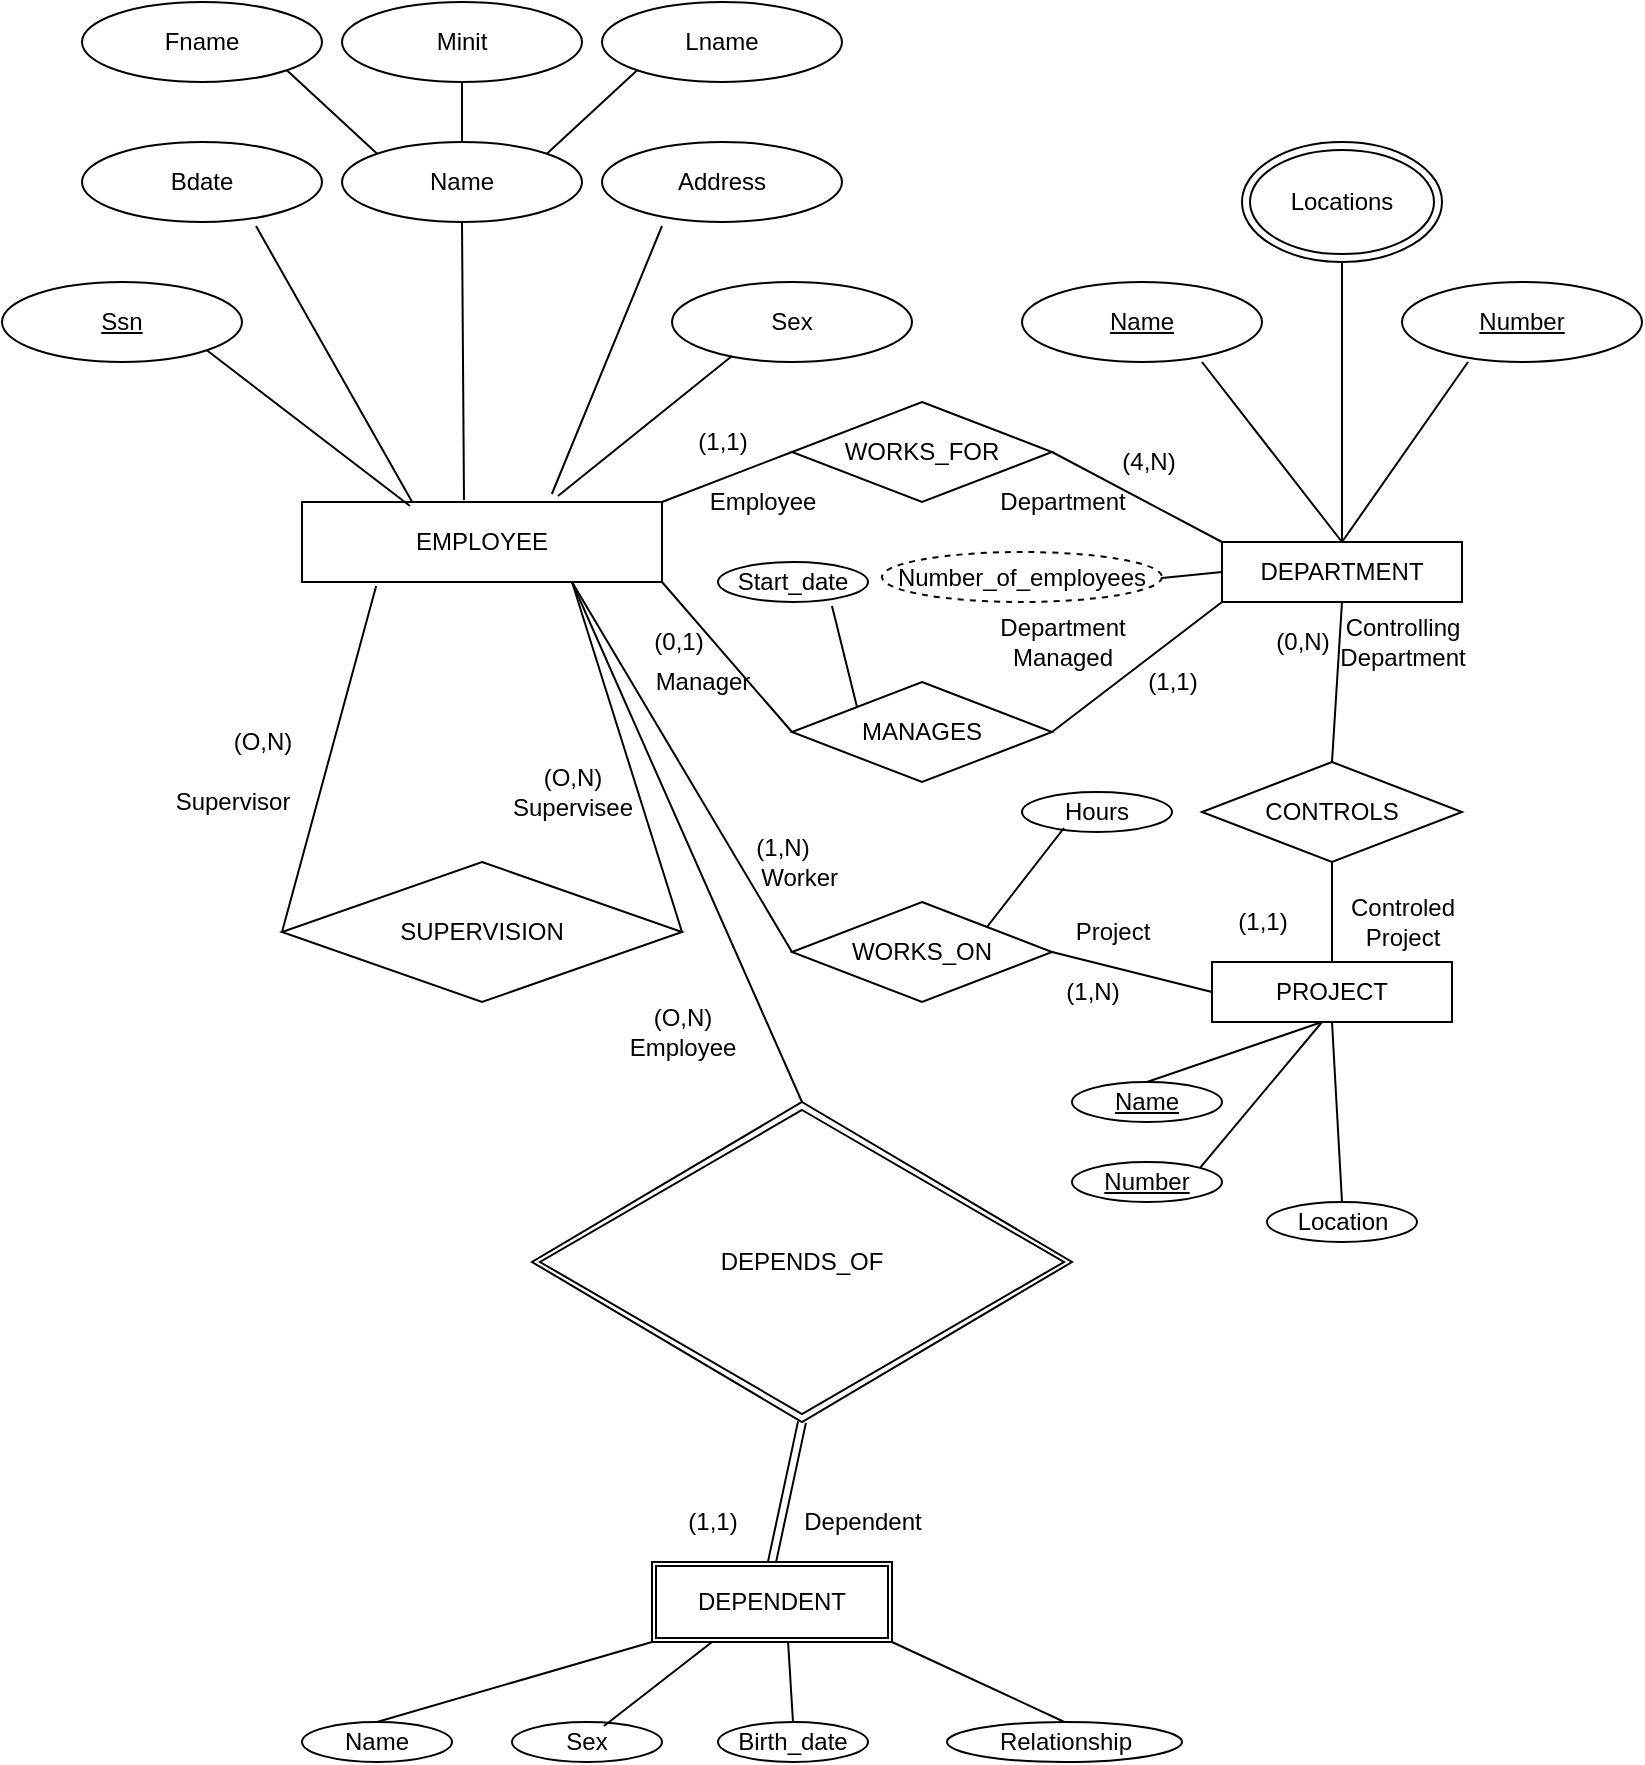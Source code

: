 <mxfile version="13.8.5" type="github">
  <diagram id="F_BEhLT4oKOZ831gFgLm" name="Page-1">
    <mxGraphModel dx="619" dy="715" grid="1" gridSize="10" guides="1" tooltips="1" connect="1" arrows="1" fold="1" page="1" pageScale="1" pageWidth="850" pageHeight="1100" math="0" shadow="0">
      <root>
        <mxCell id="0" />
        <mxCell id="1" parent="0" />
        <mxCell id="HosS5gP8n9v2VMugwRI7-6" value="EMPLOYEE" style="rounded=0;whiteSpace=wrap;html=1;" vertex="1" parent="1">
          <mxGeometry x="180" y="310" width="180" height="40" as="geometry" />
        </mxCell>
        <mxCell id="HosS5gP8n9v2VMugwRI7-9" value="SUPERVISION" style="rhombus;whiteSpace=wrap;html=1;" vertex="1" parent="1">
          <mxGeometry x="170" y="490" width="200" height="70" as="geometry" />
        </mxCell>
        <mxCell id="HosS5gP8n9v2VMugwRI7-12" value="" style="endArrow=none;html=1;exitX=0;exitY=0.5;exitDx=0;exitDy=0;entryX=0.206;entryY=1.05;entryDx=0;entryDy=0;entryPerimeter=0;" edge="1" parent="1" source="HosS5gP8n9v2VMugwRI7-9" target="HosS5gP8n9v2VMugwRI7-6">
          <mxGeometry width="50" height="50" relative="1" as="geometry">
            <mxPoint x="220" y="350" as="sourcePoint" />
            <mxPoint x="270" y="300" as="targetPoint" />
          </mxGeometry>
        </mxCell>
        <mxCell id="HosS5gP8n9v2VMugwRI7-14" value="" style="endArrow=none;html=1;" edge="1" parent="1">
          <mxGeometry width="50" height="50" relative="1" as="geometry">
            <mxPoint x="220" y="350" as="sourcePoint" />
            <mxPoint x="315" y="350" as="targetPoint" />
          </mxGeometry>
        </mxCell>
        <mxCell id="HosS5gP8n9v2VMugwRI7-16" value="" style="endArrow=none;html=1;entryX=1;entryY=0.5;entryDx=0;entryDy=0;exitX=0.75;exitY=1;exitDx=0;exitDy=0;" edge="1" parent="1" source="HosS5gP8n9v2VMugwRI7-6" target="HosS5gP8n9v2VMugwRI7-9">
          <mxGeometry width="50" height="50" relative="1" as="geometry">
            <mxPoint x="310" y="360" as="sourcePoint" />
            <mxPoint x="350" y="420" as="targetPoint" />
          </mxGeometry>
        </mxCell>
        <mxCell id="HosS5gP8n9v2VMugwRI7-17" value="Fname" style="ellipse;whiteSpace=wrap;html=1;" vertex="1" parent="1">
          <mxGeometry x="70" y="60" width="120" height="40" as="geometry" />
        </mxCell>
        <mxCell id="HosS5gP8n9v2VMugwRI7-19" value="Minit" style="ellipse;whiteSpace=wrap;html=1;" vertex="1" parent="1">
          <mxGeometry x="200" y="60" width="120" height="40" as="geometry" />
        </mxCell>
        <mxCell id="HosS5gP8n9v2VMugwRI7-20" value="Lname" style="ellipse;whiteSpace=wrap;html=1;" vertex="1" parent="1">
          <mxGeometry x="330" y="60" width="120" height="40" as="geometry" />
        </mxCell>
        <mxCell id="HosS5gP8n9v2VMugwRI7-21" value="Name" style="ellipse;whiteSpace=wrap;html=1;" vertex="1" parent="1">
          <mxGeometry x="200" y="130" width="120" height="40" as="geometry" />
        </mxCell>
        <mxCell id="HosS5gP8n9v2VMugwRI7-22" value="Address" style="ellipse;whiteSpace=wrap;html=1;" vertex="1" parent="1">
          <mxGeometry x="330" y="130" width="120" height="40" as="geometry" />
        </mxCell>
        <mxCell id="HosS5gP8n9v2VMugwRI7-23" value="Bdate" style="ellipse;whiteSpace=wrap;html=1;" vertex="1" parent="1">
          <mxGeometry x="70" y="130" width="120" height="40" as="geometry" />
        </mxCell>
        <mxCell id="HosS5gP8n9v2VMugwRI7-25" value="" style="endArrow=none;html=1;entryX=1;entryY=1;entryDx=0;entryDy=0;exitX=0;exitY=0;exitDx=0;exitDy=0;" edge="1" parent="1" source="HosS5gP8n9v2VMugwRI7-21" target="HosS5gP8n9v2VMugwRI7-17">
          <mxGeometry width="50" height="50" relative="1" as="geometry">
            <mxPoint x="140" y="150" as="sourcePoint" />
            <mxPoint x="190" y="100" as="targetPoint" />
          </mxGeometry>
        </mxCell>
        <mxCell id="HosS5gP8n9v2VMugwRI7-26" value="" style="endArrow=none;html=1;entryX=0;entryY=1;entryDx=0;entryDy=0;exitX=1;exitY=0;exitDx=0;exitDy=0;" edge="1" parent="1" source="HosS5gP8n9v2VMugwRI7-21" target="HosS5gP8n9v2VMugwRI7-20">
          <mxGeometry width="50" height="50" relative="1" as="geometry">
            <mxPoint x="350" y="150" as="sourcePoint" />
            <mxPoint x="400" y="100" as="targetPoint" />
          </mxGeometry>
        </mxCell>
        <mxCell id="HosS5gP8n9v2VMugwRI7-28" value="" style="endArrow=none;html=1;entryX=0.725;entryY=1.05;entryDx=0;entryDy=0;entryPerimeter=0;exitX=0.306;exitY=0;exitDx=0;exitDy=0;exitPerimeter=0;" edge="1" parent="1" source="HosS5gP8n9v2VMugwRI7-6" target="HosS5gP8n9v2VMugwRI7-23">
          <mxGeometry width="50" height="50" relative="1" as="geometry">
            <mxPoint x="200" y="290" as="sourcePoint" />
            <mxPoint x="250" y="240" as="targetPoint" />
          </mxGeometry>
        </mxCell>
        <mxCell id="HosS5gP8n9v2VMugwRI7-30" value="&lt;u&gt;Ssn&lt;/u&gt;" style="ellipse;whiteSpace=wrap;html=1;" vertex="1" parent="1">
          <mxGeometry x="30" y="200" width="120" height="40" as="geometry" />
        </mxCell>
        <mxCell id="HosS5gP8n9v2VMugwRI7-31" value="Sex" style="ellipse;whiteSpace=wrap;html=1;" vertex="1" parent="1">
          <mxGeometry x="365" y="200" width="120" height="40" as="geometry" />
        </mxCell>
        <mxCell id="HosS5gP8n9v2VMugwRI7-32" value="" style="endArrow=none;html=1;entryX=1;entryY=1;entryDx=0;entryDy=0;exitX=0.3;exitY=0.05;exitDx=0;exitDy=0;exitPerimeter=0;" edge="1" parent="1" source="HosS5gP8n9v2VMugwRI7-6" target="HosS5gP8n9v2VMugwRI7-30">
          <mxGeometry width="50" height="50" relative="1" as="geometry">
            <mxPoint x="90" y="300" as="sourcePoint" />
            <mxPoint x="140" y="250" as="targetPoint" />
          </mxGeometry>
        </mxCell>
        <mxCell id="HosS5gP8n9v2VMugwRI7-35" value="" style="endArrow=none;html=1;entryX=0.5;entryY=1;entryDx=0;entryDy=0;exitX=0.45;exitY=-0.025;exitDx=0;exitDy=0;exitPerimeter=0;" edge="1" parent="1" source="HosS5gP8n9v2VMugwRI7-6" target="HosS5gP8n9v2VMugwRI7-21">
          <mxGeometry width="50" height="50" relative="1" as="geometry">
            <mxPoint x="250" y="280" as="sourcePoint" />
            <mxPoint x="300" y="230" as="targetPoint" />
          </mxGeometry>
        </mxCell>
        <mxCell id="HosS5gP8n9v2VMugwRI7-36" value="" style="endArrow=none;html=1;entryX=0.25;entryY=1.05;entryDx=0;entryDy=0;entryPerimeter=0;exitX=0.694;exitY=-0.1;exitDx=0;exitDy=0;exitPerimeter=0;" edge="1" parent="1" source="HosS5gP8n9v2VMugwRI7-6" target="HosS5gP8n9v2VMugwRI7-22">
          <mxGeometry width="50" height="50" relative="1" as="geometry">
            <mxPoint x="280" y="280" as="sourcePoint" />
            <mxPoint x="330" y="230" as="targetPoint" />
          </mxGeometry>
        </mxCell>
        <mxCell id="HosS5gP8n9v2VMugwRI7-37" value="" style="endArrow=none;html=1;entryX=0.25;entryY=0.925;entryDx=0;entryDy=0;entryPerimeter=0;exitX=0.711;exitY=-0.075;exitDx=0;exitDy=0;exitPerimeter=0;" edge="1" parent="1" source="HosS5gP8n9v2VMugwRI7-6" target="HosS5gP8n9v2VMugwRI7-31">
          <mxGeometry width="50" height="50" relative="1" as="geometry">
            <mxPoint x="400" y="320" as="sourcePoint" />
            <mxPoint x="450" y="270" as="targetPoint" />
          </mxGeometry>
        </mxCell>
        <mxCell id="HosS5gP8n9v2VMugwRI7-38" value="WORKS_FOR" style="rhombus;whiteSpace=wrap;html=1;" vertex="1" parent="1">
          <mxGeometry x="425" y="260" width="130" height="50" as="geometry" />
        </mxCell>
        <mxCell id="HosS5gP8n9v2VMugwRI7-41" value="" style="endArrow=none;html=1;exitX=1;exitY=0;exitDx=0;exitDy=0;entryX=0;entryY=0.5;entryDx=0;entryDy=0;" edge="1" parent="1" source="HosS5gP8n9v2VMugwRI7-6" target="HosS5gP8n9v2VMugwRI7-38">
          <mxGeometry width="50" height="50" relative="1" as="geometry">
            <mxPoint x="450" y="340" as="sourcePoint" />
            <mxPoint x="500" y="290" as="targetPoint" />
          </mxGeometry>
        </mxCell>
        <mxCell id="HosS5gP8n9v2VMugwRI7-42" value="MANAGES" style="rhombus;whiteSpace=wrap;html=1;" vertex="1" parent="1">
          <mxGeometry x="425" y="400" width="130" height="50" as="geometry" />
        </mxCell>
        <mxCell id="HosS5gP8n9v2VMugwRI7-43" value="" style="endArrow=none;html=1;entryX=0;entryY=0.5;entryDx=0;entryDy=0;exitX=1;exitY=1;exitDx=0;exitDy=0;" edge="1" parent="1" source="HosS5gP8n9v2VMugwRI7-6" target="HosS5gP8n9v2VMugwRI7-42">
          <mxGeometry width="50" height="50" relative="1" as="geometry">
            <mxPoint x="350" y="430" as="sourcePoint" />
            <mxPoint x="400" y="380" as="targetPoint" />
          </mxGeometry>
        </mxCell>
        <mxCell id="HosS5gP8n9v2VMugwRI7-44" value="Start_date" style="ellipse;whiteSpace=wrap;html=1;" vertex="1" parent="1">
          <mxGeometry x="388" y="340" width="75" height="20" as="geometry" />
        </mxCell>
        <mxCell id="HosS5gP8n9v2VMugwRI7-45" value="" style="endArrow=none;html=1;entryX=0.76;entryY=1.1;entryDx=0;entryDy=0;entryPerimeter=0;exitX=0;exitY=0;exitDx=0;exitDy=0;" edge="1" parent="1" source="HosS5gP8n9v2VMugwRI7-42" target="HosS5gP8n9v2VMugwRI7-44">
          <mxGeometry width="50" height="50" relative="1" as="geometry">
            <mxPoint x="410" y="460" as="sourcePoint" />
            <mxPoint x="460" y="410" as="targetPoint" />
          </mxGeometry>
        </mxCell>
        <mxCell id="HosS5gP8n9v2VMugwRI7-46" value="DEPARTMENT" style="rounded=0;whiteSpace=wrap;html=1;" vertex="1" parent="1">
          <mxGeometry x="640" y="330" width="120" height="30" as="geometry" />
        </mxCell>
        <mxCell id="HosS5gP8n9v2VMugwRI7-47" value="" style="endArrow=none;html=1;exitX=0;exitY=0;exitDx=0;exitDy=0;entryX=1;entryY=0.5;entryDx=0;entryDy=0;" edge="1" parent="1" source="HosS5gP8n9v2VMugwRI7-46" target="HosS5gP8n9v2VMugwRI7-38">
          <mxGeometry width="50" height="50" relative="1" as="geometry">
            <mxPoint x="560" y="360" as="sourcePoint" />
            <mxPoint x="560" y="290" as="targetPoint" />
          </mxGeometry>
        </mxCell>
        <mxCell id="HosS5gP8n9v2VMugwRI7-48" value="" style="endArrow=none;html=1;entryX=1;entryY=0.5;entryDx=0;entryDy=0;exitX=0;exitY=1;exitDx=0;exitDy=0;" edge="1" parent="1" source="HosS5gP8n9v2VMugwRI7-46" target="HosS5gP8n9v2VMugwRI7-42">
          <mxGeometry width="50" height="50" relative="1" as="geometry">
            <mxPoint x="410" y="460" as="sourcePoint" />
            <mxPoint x="460" y="410" as="targetPoint" />
          </mxGeometry>
        </mxCell>
        <mxCell id="HosS5gP8n9v2VMugwRI7-49" value="" style="endArrow=none;html=1;entryX=0;entryY=0.5;entryDx=0;entryDy=0;" edge="1" parent="1" target="HosS5gP8n9v2VMugwRI7-46">
          <mxGeometry width="50" height="50" relative="1" as="geometry">
            <mxPoint x="590" y="350" as="sourcePoint" />
            <mxPoint x="630" y="340" as="targetPoint" />
          </mxGeometry>
        </mxCell>
        <mxCell id="HosS5gP8n9v2VMugwRI7-51" value="Number_of_employees" style="ellipse;whiteSpace=wrap;html=1;dashed=1;" vertex="1" parent="1">
          <mxGeometry x="470" y="335" width="140" height="25" as="geometry" />
        </mxCell>
        <mxCell id="HosS5gP8n9v2VMugwRI7-52" value="Locations" style="ellipse;shape=doubleEllipse;whiteSpace=wrap;html=1;" vertex="1" parent="1">
          <mxGeometry x="650" y="130" width="100" height="60" as="geometry" />
        </mxCell>
        <mxCell id="HosS5gP8n9v2VMugwRI7-53" value="" style="endArrow=none;html=1;entryX=0.5;entryY=0;entryDx=0;entryDy=0;exitX=0.5;exitY=1;exitDx=0;exitDy=0;" edge="1" parent="1" source="HosS5gP8n9v2VMugwRI7-19" target="HosS5gP8n9v2VMugwRI7-21">
          <mxGeometry width="50" height="50" relative="1" as="geometry">
            <mxPoint x="450" y="350" as="sourcePoint" />
            <mxPoint x="500" y="300" as="targetPoint" />
          </mxGeometry>
        </mxCell>
        <mxCell id="HosS5gP8n9v2VMugwRI7-54" value="" style="endArrow=none;html=1;entryX=0.5;entryY=1;entryDx=0;entryDy=0;exitX=0.5;exitY=0;exitDx=0;exitDy=0;" edge="1" parent="1" source="HosS5gP8n9v2VMugwRI7-46" target="HosS5gP8n9v2VMugwRI7-52">
          <mxGeometry width="50" height="50" relative="1" as="geometry">
            <mxPoint x="680" y="320" as="sourcePoint" />
            <mxPoint x="730" y="270" as="targetPoint" />
          </mxGeometry>
        </mxCell>
        <mxCell id="HosS5gP8n9v2VMugwRI7-55" value="" style="endArrow=none;html=1;exitX=0.5;exitY=0;exitDx=0;exitDy=0;" edge="1" parent="1" source="HosS5gP8n9v2VMugwRI7-46">
          <mxGeometry width="50" height="50" relative="1" as="geometry">
            <mxPoint x="700" y="320" as="sourcePoint" />
            <mxPoint x="630" y="240" as="targetPoint" />
          </mxGeometry>
        </mxCell>
        <mxCell id="HosS5gP8n9v2VMugwRI7-58" value="&lt;u&gt;Name&lt;/u&gt;" style="ellipse;whiteSpace=wrap;html=1;" vertex="1" parent="1">
          <mxGeometry x="540" y="200" width="120" height="40" as="geometry" />
        </mxCell>
        <mxCell id="HosS5gP8n9v2VMugwRI7-59" value="&lt;u&gt;Number&lt;/u&gt;" style="ellipse;whiteSpace=wrap;html=1;" vertex="1" parent="1">
          <mxGeometry x="730" y="200" width="120" height="40" as="geometry" />
        </mxCell>
        <mxCell id="HosS5gP8n9v2VMugwRI7-60" value="" style="endArrow=none;html=1;entryX=0.275;entryY=1;entryDx=0;entryDy=0;entryPerimeter=0;exitX=0.5;exitY=0;exitDx=0;exitDy=0;" edge="1" parent="1" source="HosS5gP8n9v2VMugwRI7-46" target="HosS5gP8n9v2VMugwRI7-59">
          <mxGeometry width="50" height="50" relative="1" as="geometry">
            <mxPoint x="730" y="340" as="sourcePoint" />
            <mxPoint x="780" y="290" as="targetPoint" />
          </mxGeometry>
        </mxCell>
        <mxCell id="HosS5gP8n9v2VMugwRI7-62" value="CONTROLS" style="rhombus;whiteSpace=wrap;html=1;" vertex="1" parent="1">
          <mxGeometry x="630" y="440" width="130" height="50" as="geometry" />
        </mxCell>
        <mxCell id="HosS5gP8n9v2VMugwRI7-63" value="" style="endArrow=none;html=1;entryX=0.5;entryY=1;entryDx=0;entryDy=0;exitX=0.5;exitY=0;exitDx=0;exitDy=0;" edge="1" parent="1" source="HosS5gP8n9v2VMugwRI7-62" target="HosS5gP8n9v2VMugwRI7-46">
          <mxGeometry width="50" height="50" relative="1" as="geometry">
            <mxPoint x="670" y="430" as="sourcePoint" />
            <mxPoint x="720" y="380" as="targetPoint" />
          </mxGeometry>
        </mxCell>
        <mxCell id="HosS5gP8n9v2VMugwRI7-65" value="PROJECT" style="rounded=0;whiteSpace=wrap;html=1;" vertex="1" parent="1">
          <mxGeometry x="635" y="540" width="120" height="30" as="geometry" />
        </mxCell>
        <mxCell id="HosS5gP8n9v2VMugwRI7-66" value="" style="endArrow=none;html=1;entryX=0.5;entryY=1;entryDx=0;entryDy=0;" edge="1" parent="1" source="HosS5gP8n9v2VMugwRI7-65" target="HosS5gP8n9v2VMugwRI7-62">
          <mxGeometry width="50" height="50" relative="1" as="geometry">
            <mxPoint x="660" y="540" as="sourcePoint" />
            <mxPoint x="710" y="490" as="targetPoint" />
          </mxGeometry>
        </mxCell>
        <mxCell id="HosS5gP8n9v2VMugwRI7-67" value="WORKS_ON" style="rhombus;whiteSpace=wrap;html=1;" vertex="1" parent="1">
          <mxGeometry x="425" y="510" width="130" height="50" as="geometry" />
        </mxCell>
        <mxCell id="HosS5gP8n9v2VMugwRI7-68" value="" style="endArrow=none;html=1;exitX=0;exitY=0.5;exitDx=0;exitDy=0;entryX=0.75;entryY=1;entryDx=0;entryDy=0;" edge="1" parent="1" source="HosS5gP8n9v2VMugwRI7-67" target="HosS5gP8n9v2VMugwRI7-6">
          <mxGeometry width="50" height="50" relative="1" as="geometry">
            <mxPoint x="370" y="490" as="sourcePoint" />
            <mxPoint x="310" y="350" as="targetPoint" />
          </mxGeometry>
        </mxCell>
        <mxCell id="HosS5gP8n9v2VMugwRI7-69" value="Hours" style="ellipse;whiteSpace=wrap;html=1;" vertex="1" parent="1">
          <mxGeometry x="540" y="455" width="75" height="20" as="geometry" />
        </mxCell>
        <mxCell id="HosS5gP8n9v2VMugwRI7-70" value="" style="endArrow=none;html=1;exitX=1;exitY=0;exitDx=0;exitDy=0;entryX=0.28;entryY=0.9;entryDx=0;entryDy=0;entryPerimeter=0;" edge="1" parent="1" source="HosS5gP8n9v2VMugwRI7-67" target="HosS5gP8n9v2VMugwRI7-69">
          <mxGeometry width="50" height="50" relative="1" as="geometry">
            <mxPoint x="560" y="580" as="sourcePoint" />
            <mxPoint x="560" y="480" as="targetPoint" />
          </mxGeometry>
        </mxCell>
        <mxCell id="HosS5gP8n9v2VMugwRI7-71" value="" style="endArrow=none;html=1;entryX=0;entryY=0.5;entryDx=0;entryDy=0;exitX=1;exitY=0.5;exitDx=0;exitDy=0;" edge="1" parent="1" source="HosS5gP8n9v2VMugwRI7-67" target="HosS5gP8n9v2VMugwRI7-65">
          <mxGeometry width="50" height="50" relative="1" as="geometry">
            <mxPoint x="546" y="537" as="sourcePoint" />
            <mxPoint x="630" y="550" as="targetPoint" />
          </mxGeometry>
        </mxCell>
        <mxCell id="HosS5gP8n9v2VMugwRI7-72" value="" style="endArrow=none;html=1;exitX=0.5;exitY=0;exitDx=0;exitDy=0;" edge="1" parent="1" source="HosS5gP8n9v2VMugwRI7-74">
          <mxGeometry width="50" height="50" relative="1" as="geometry">
            <mxPoint x="640" y="620" as="sourcePoint" />
            <mxPoint x="690" y="570" as="targetPoint" />
          </mxGeometry>
        </mxCell>
        <mxCell id="HosS5gP8n9v2VMugwRI7-74" value="&lt;u&gt;Name&lt;/u&gt;" style="ellipse;whiteSpace=wrap;html=1;" vertex="1" parent="1">
          <mxGeometry x="565" y="600" width="75" height="20" as="geometry" />
        </mxCell>
        <mxCell id="HosS5gP8n9v2VMugwRI7-75" value="&lt;u&gt;Number&lt;/u&gt;" style="ellipse;whiteSpace=wrap;html=1;" vertex="1" parent="1">
          <mxGeometry x="565" y="640" width="75" height="20" as="geometry" />
        </mxCell>
        <mxCell id="HosS5gP8n9v2VMugwRI7-77" value="" style="endArrow=none;html=1;exitX=1;exitY=0;exitDx=0;exitDy=0;" edge="1" parent="1" source="HosS5gP8n9v2VMugwRI7-75">
          <mxGeometry width="50" height="50" relative="1" as="geometry">
            <mxPoint x="680" y="650" as="sourcePoint" />
            <mxPoint x="690" y="570" as="targetPoint" />
          </mxGeometry>
        </mxCell>
        <mxCell id="HosS5gP8n9v2VMugwRI7-78" value="Location" style="ellipse;whiteSpace=wrap;html=1;" vertex="1" parent="1">
          <mxGeometry x="662.5" y="660" width="75" height="20" as="geometry" />
        </mxCell>
        <mxCell id="HosS5gP8n9v2VMugwRI7-79" value="" style="endArrow=none;html=1;exitX=0.5;exitY=0;exitDx=0;exitDy=0;entryX=0.5;entryY=1;entryDx=0;entryDy=0;" edge="1" parent="1" source="HosS5gP8n9v2VMugwRI7-78" target="HosS5gP8n9v2VMugwRI7-65">
          <mxGeometry width="50" height="50" relative="1" as="geometry">
            <mxPoint x="690" y="650" as="sourcePoint" />
            <mxPoint x="730" y="600" as="targetPoint" />
          </mxGeometry>
        </mxCell>
        <mxCell id="HosS5gP8n9v2VMugwRI7-80" value="" style="endArrow=none;html=1;entryX=0.75;entryY=1;entryDx=0;entryDy=0;exitX=0.5;exitY=0;exitDx=0;exitDy=0;" edge="1" parent="1" source="HosS5gP8n9v2VMugwRI7-83" target="HosS5gP8n9v2VMugwRI7-6">
          <mxGeometry width="50" height="50" relative="1" as="geometry">
            <mxPoint x="430" y="610" as="sourcePoint" />
            <mxPoint x="450" y="580" as="targetPoint" />
          </mxGeometry>
        </mxCell>
        <mxCell id="HosS5gP8n9v2VMugwRI7-83" value="DEPENDS_OF" style="shape=rhombus;double=1;perimeter=rhombusPerimeter;whiteSpace=wrap;html=1;align=center;" vertex="1" parent="1">
          <mxGeometry x="295" y="610" width="270" height="160" as="geometry" />
        </mxCell>
        <mxCell id="HosS5gP8n9v2VMugwRI7-84" value="DEPENDENT" style="shape=ext;double=1;rounded=0;whiteSpace=wrap;html=1;" vertex="1" parent="1">
          <mxGeometry x="355" y="840" width="120" height="40" as="geometry" />
        </mxCell>
        <mxCell id="HosS5gP8n9v2VMugwRI7-88" value="" style="shape=link;html=1;entryX=0.5;entryY=0;entryDx=0;entryDy=0;exitX=0.5;exitY=1;exitDx=0;exitDy=0;" edge="1" parent="1" source="HosS5gP8n9v2VMugwRI7-83" target="HosS5gP8n9v2VMugwRI7-84">
          <mxGeometry width="100" relative="1" as="geometry">
            <mxPoint x="380" y="800" as="sourcePoint" />
            <mxPoint x="480" y="800" as="targetPoint" />
          </mxGeometry>
        </mxCell>
        <mxCell id="HosS5gP8n9v2VMugwRI7-90" value="Name" style="ellipse;whiteSpace=wrap;html=1;" vertex="1" parent="1">
          <mxGeometry x="180" y="920" width="75" height="20" as="geometry" />
        </mxCell>
        <mxCell id="HosS5gP8n9v2VMugwRI7-91" value="Relationship" style="ellipse;whiteSpace=wrap;html=1;" vertex="1" parent="1">
          <mxGeometry x="502.5" y="920" width="117.5" height="20" as="geometry" />
        </mxCell>
        <mxCell id="HosS5gP8n9v2VMugwRI7-92" value="Birth_date" style="ellipse;whiteSpace=wrap;html=1;" vertex="1" parent="1">
          <mxGeometry x="388" y="920" width="75" height="20" as="geometry" />
        </mxCell>
        <mxCell id="HosS5gP8n9v2VMugwRI7-93" value="Sex" style="ellipse;whiteSpace=wrap;html=1;" vertex="1" parent="1">
          <mxGeometry x="285" y="920" width="75" height="20" as="geometry" />
        </mxCell>
        <mxCell id="HosS5gP8n9v2VMugwRI7-97" value="" style="endArrow=none;html=1;entryX=0;entryY=1;entryDx=0;entryDy=0;exitX=0.5;exitY=0;exitDx=0;exitDy=0;" edge="1" parent="1" source="HosS5gP8n9v2VMugwRI7-90" target="HosS5gP8n9v2VMugwRI7-84">
          <mxGeometry width="50" height="50" relative="1" as="geometry">
            <mxPoint x="230" y="910" as="sourcePoint" />
            <mxPoint x="350" y="880" as="targetPoint" />
          </mxGeometry>
        </mxCell>
        <mxCell id="HosS5gP8n9v2VMugwRI7-98" value="" style="endArrow=none;html=1;entryX=0.25;entryY=1;entryDx=0;entryDy=0;exitX=0.613;exitY=0.1;exitDx=0;exitDy=0;exitPerimeter=0;" edge="1" parent="1" source="HosS5gP8n9v2VMugwRI7-93" target="HosS5gP8n9v2VMugwRI7-84">
          <mxGeometry width="50" height="50" relative="1" as="geometry">
            <mxPoint x="340" y="940" as="sourcePoint" />
            <mxPoint x="390" y="890" as="targetPoint" />
          </mxGeometry>
        </mxCell>
        <mxCell id="HosS5gP8n9v2VMugwRI7-99" value="" style="endArrow=none;html=1;entryX=0.567;entryY=1;entryDx=0;entryDy=0;entryPerimeter=0;exitX=0.5;exitY=0;exitDx=0;exitDy=0;" edge="1" parent="1" source="HosS5gP8n9v2VMugwRI7-92" target="HosS5gP8n9v2VMugwRI7-84">
          <mxGeometry width="50" height="50" relative="1" as="geometry">
            <mxPoint x="410" y="930" as="sourcePoint" />
            <mxPoint x="460" y="880" as="targetPoint" />
          </mxGeometry>
        </mxCell>
        <mxCell id="HosS5gP8n9v2VMugwRI7-100" value="" style="endArrow=none;html=1;exitX=1;exitY=1;exitDx=0;exitDy=0;entryX=0.5;entryY=0;entryDx=0;entryDy=0;" edge="1" parent="1" source="HosS5gP8n9v2VMugwRI7-84" target="HosS5gP8n9v2VMugwRI7-91">
          <mxGeometry width="50" height="50" relative="1" as="geometry">
            <mxPoint x="510" y="910" as="sourcePoint" />
            <mxPoint x="560" y="860" as="targetPoint" />
          </mxGeometry>
        </mxCell>
        <mxCell id="HosS5gP8n9v2VMugwRI7-101" value="(1,1)" style="text;html=1;align=center;verticalAlign=middle;resizable=0;points=[];autosize=1;" vertex="1" parent="1">
          <mxGeometry x="365" y="810" width="40" height="20" as="geometry" />
        </mxCell>
        <mxCell id="HosS5gP8n9v2VMugwRI7-102" value="Dependent" style="text;html=1;align=center;verticalAlign=middle;resizable=0;points=[];autosize=1;" vertex="1" parent="1">
          <mxGeometry x="425" y="810" width="70" height="20" as="geometry" />
        </mxCell>
        <mxCell id="HosS5gP8n9v2VMugwRI7-103" value="&lt;div&gt;(O,N)&lt;/div&gt;&lt;div&gt;Employee&lt;br&gt;&lt;/div&gt;" style="text;html=1;align=center;verticalAlign=middle;resizable=0;points=[];autosize=1;" vertex="1" parent="1">
          <mxGeometry x="335" y="560" width="70" height="30" as="geometry" />
        </mxCell>
        <mxCell id="HosS5gP8n9v2VMugwRI7-104" value="(O,N)" style="text;html=1;align=center;verticalAlign=middle;resizable=0;points=[];autosize=1;" vertex="1" parent="1">
          <mxGeometry x="140" y="420" width="40" height="20" as="geometry" />
        </mxCell>
        <mxCell id="HosS5gP8n9v2VMugwRI7-105" value="Supervisor" style="text;html=1;align=center;verticalAlign=middle;resizable=0;points=[];autosize=1;" vertex="1" parent="1">
          <mxGeometry x="110" y="450" width="70" height="20" as="geometry" />
        </mxCell>
        <mxCell id="HosS5gP8n9v2VMugwRI7-106" value="&lt;div&gt;(O,N)&lt;/div&gt;&lt;div&gt;Supervisee&lt;br&gt;&lt;/div&gt;" style="text;html=1;align=center;verticalAlign=middle;resizable=0;points=[];autosize=1;" vertex="1" parent="1">
          <mxGeometry x="275" y="440" width="80" height="30" as="geometry" />
        </mxCell>
        <mxCell id="HosS5gP8n9v2VMugwRI7-107" value="(1,1)" style="text;html=1;align=center;verticalAlign=middle;resizable=0;points=[];autosize=1;" vertex="1" parent="1">
          <mxGeometry x="370" y="270" width="40" height="20" as="geometry" />
        </mxCell>
        <mxCell id="HosS5gP8n9v2VMugwRI7-108" value="&lt;div&gt;(0,1)&lt;/div&gt;" style="text;html=1;align=center;verticalAlign=middle;resizable=0;points=[];autosize=1;" vertex="1" parent="1">
          <mxGeometry x="348" y="370" width="40" height="20" as="geometry" />
        </mxCell>
        <mxCell id="HosS5gP8n9v2VMugwRI7-109" value="&lt;div&gt;Manager&lt;/div&gt;" style="text;html=1;align=center;verticalAlign=middle;resizable=0;points=[];autosize=1;" vertex="1" parent="1">
          <mxGeometry x="350" y="390" width="60" height="20" as="geometry" />
        </mxCell>
        <mxCell id="HosS5gP8n9v2VMugwRI7-110" value="Employee" style="text;html=1;align=center;verticalAlign=middle;resizable=0;points=[];autosize=1;" vertex="1" parent="1">
          <mxGeometry x="375" y="300" width="70" height="20" as="geometry" />
        </mxCell>
        <mxCell id="HosS5gP8n9v2VMugwRI7-111" value="&lt;div&gt;Department&lt;/div&gt;" style="text;html=1;align=center;verticalAlign=middle;resizable=0;points=[];autosize=1;" vertex="1" parent="1">
          <mxGeometry x="520" y="300" width="80" height="20" as="geometry" />
        </mxCell>
        <mxCell id="HosS5gP8n9v2VMugwRI7-112" value="&lt;div&gt;Department&lt;/div&gt;&lt;div&gt;Managed&lt;br&gt;&lt;/div&gt;" style="text;html=1;align=center;verticalAlign=middle;resizable=0;points=[];autosize=1;" vertex="1" parent="1">
          <mxGeometry x="520" y="365" width="80" height="30" as="geometry" />
        </mxCell>
        <mxCell id="HosS5gP8n9v2VMugwRI7-113" value="(4,N)" style="text;html=1;align=center;verticalAlign=middle;resizable=0;points=[];autosize=1;" vertex="1" parent="1">
          <mxGeometry x="582.5" y="280" width="40" height="20" as="geometry" />
        </mxCell>
        <mxCell id="HosS5gP8n9v2VMugwRI7-114" value="(1,1)" style="text;html=1;align=center;verticalAlign=middle;resizable=0;points=[];autosize=1;" vertex="1" parent="1">
          <mxGeometry x="595" y="390" width="40" height="20" as="geometry" />
        </mxCell>
        <mxCell id="HosS5gP8n9v2VMugwRI7-115" value="&lt;div&gt;(1,N)&lt;/div&gt;&lt;div&gt;&amp;nbsp;&amp;nbsp;&amp;nbsp;&amp;nbsp; Worker&lt;br&gt;&lt;/div&gt;" style="text;html=1;align=center;verticalAlign=middle;resizable=0;points=[];autosize=1;" vertex="1" parent="1">
          <mxGeometry x="385" y="475" width="70" height="30" as="geometry" />
        </mxCell>
        <mxCell id="HosS5gP8n9v2VMugwRI7-116" value="&lt;div&gt;Controlling&lt;/div&gt;&lt;div&gt;Department&lt;br&gt;&lt;/div&gt;" style="text;html=1;align=center;verticalAlign=middle;resizable=0;points=[];autosize=1;" vertex="1" parent="1">
          <mxGeometry x="690" y="365" width="80" height="30" as="geometry" />
        </mxCell>
        <mxCell id="HosS5gP8n9v2VMugwRI7-117" value="(0,N)" style="text;html=1;align=center;verticalAlign=middle;resizable=0;points=[];autosize=1;" vertex="1" parent="1">
          <mxGeometry x="660" y="370" width="40" height="20" as="geometry" />
        </mxCell>
        <mxCell id="HosS5gP8n9v2VMugwRI7-118" value="&lt;div&gt;Controled&lt;/div&gt;&lt;div&gt;Project&lt;/div&gt;" style="text;html=1;align=center;verticalAlign=middle;resizable=0;points=[];autosize=1;" vertex="1" parent="1">
          <mxGeometry x="695" y="505" width="70" height="30" as="geometry" />
        </mxCell>
        <mxCell id="HosS5gP8n9v2VMugwRI7-119" value="(1,1)" style="text;html=1;align=center;verticalAlign=middle;resizable=0;points=[];autosize=1;" vertex="1" parent="1">
          <mxGeometry x="640" y="510" width="40" height="20" as="geometry" />
        </mxCell>
        <mxCell id="HosS5gP8n9v2VMugwRI7-120" value="&lt;div&gt;Project&lt;/div&gt;" style="text;html=1;align=center;verticalAlign=middle;resizable=0;points=[];autosize=1;" vertex="1" parent="1">
          <mxGeometry x="560" y="515" width="50" height="20" as="geometry" />
        </mxCell>
        <mxCell id="HosS5gP8n9v2VMugwRI7-121" value="(1,N)" style="text;html=1;align=center;verticalAlign=middle;resizable=0;points=[];autosize=1;" vertex="1" parent="1">
          <mxGeometry x="555" y="545" width="40" height="20" as="geometry" />
        </mxCell>
      </root>
    </mxGraphModel>
  </diagram>
</mxfile>
